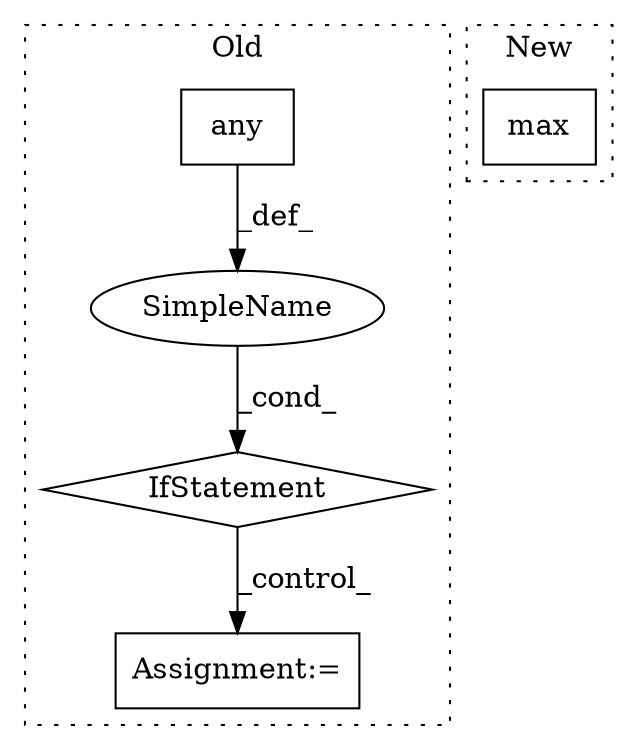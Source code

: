 digraph G {
subgraph cluster0 {
1 [label="any" a="32" s="8825,8844" l="4,1" shape="box"];
3 [label="IfStatement" a="25" s="8814,8845" l="4,2" shape="diamond"];
4 [label="Assignment:=" a="7" s="9009" l="1" shape="box"];
5 [label="SimpleName" a="42" s="" l="" shape="ellipse"];
label = "Old";
style="dotted";
}
subgraph cluster1 {
2 [label="max" a="32" s="9150" l="5" shape="box"];
label = "New";
style="dotted";
}
1 -> 5 [label="_def_"];
3 -> 4 [label="_control_"];
5 -> 3 [label="_cond_"];
}